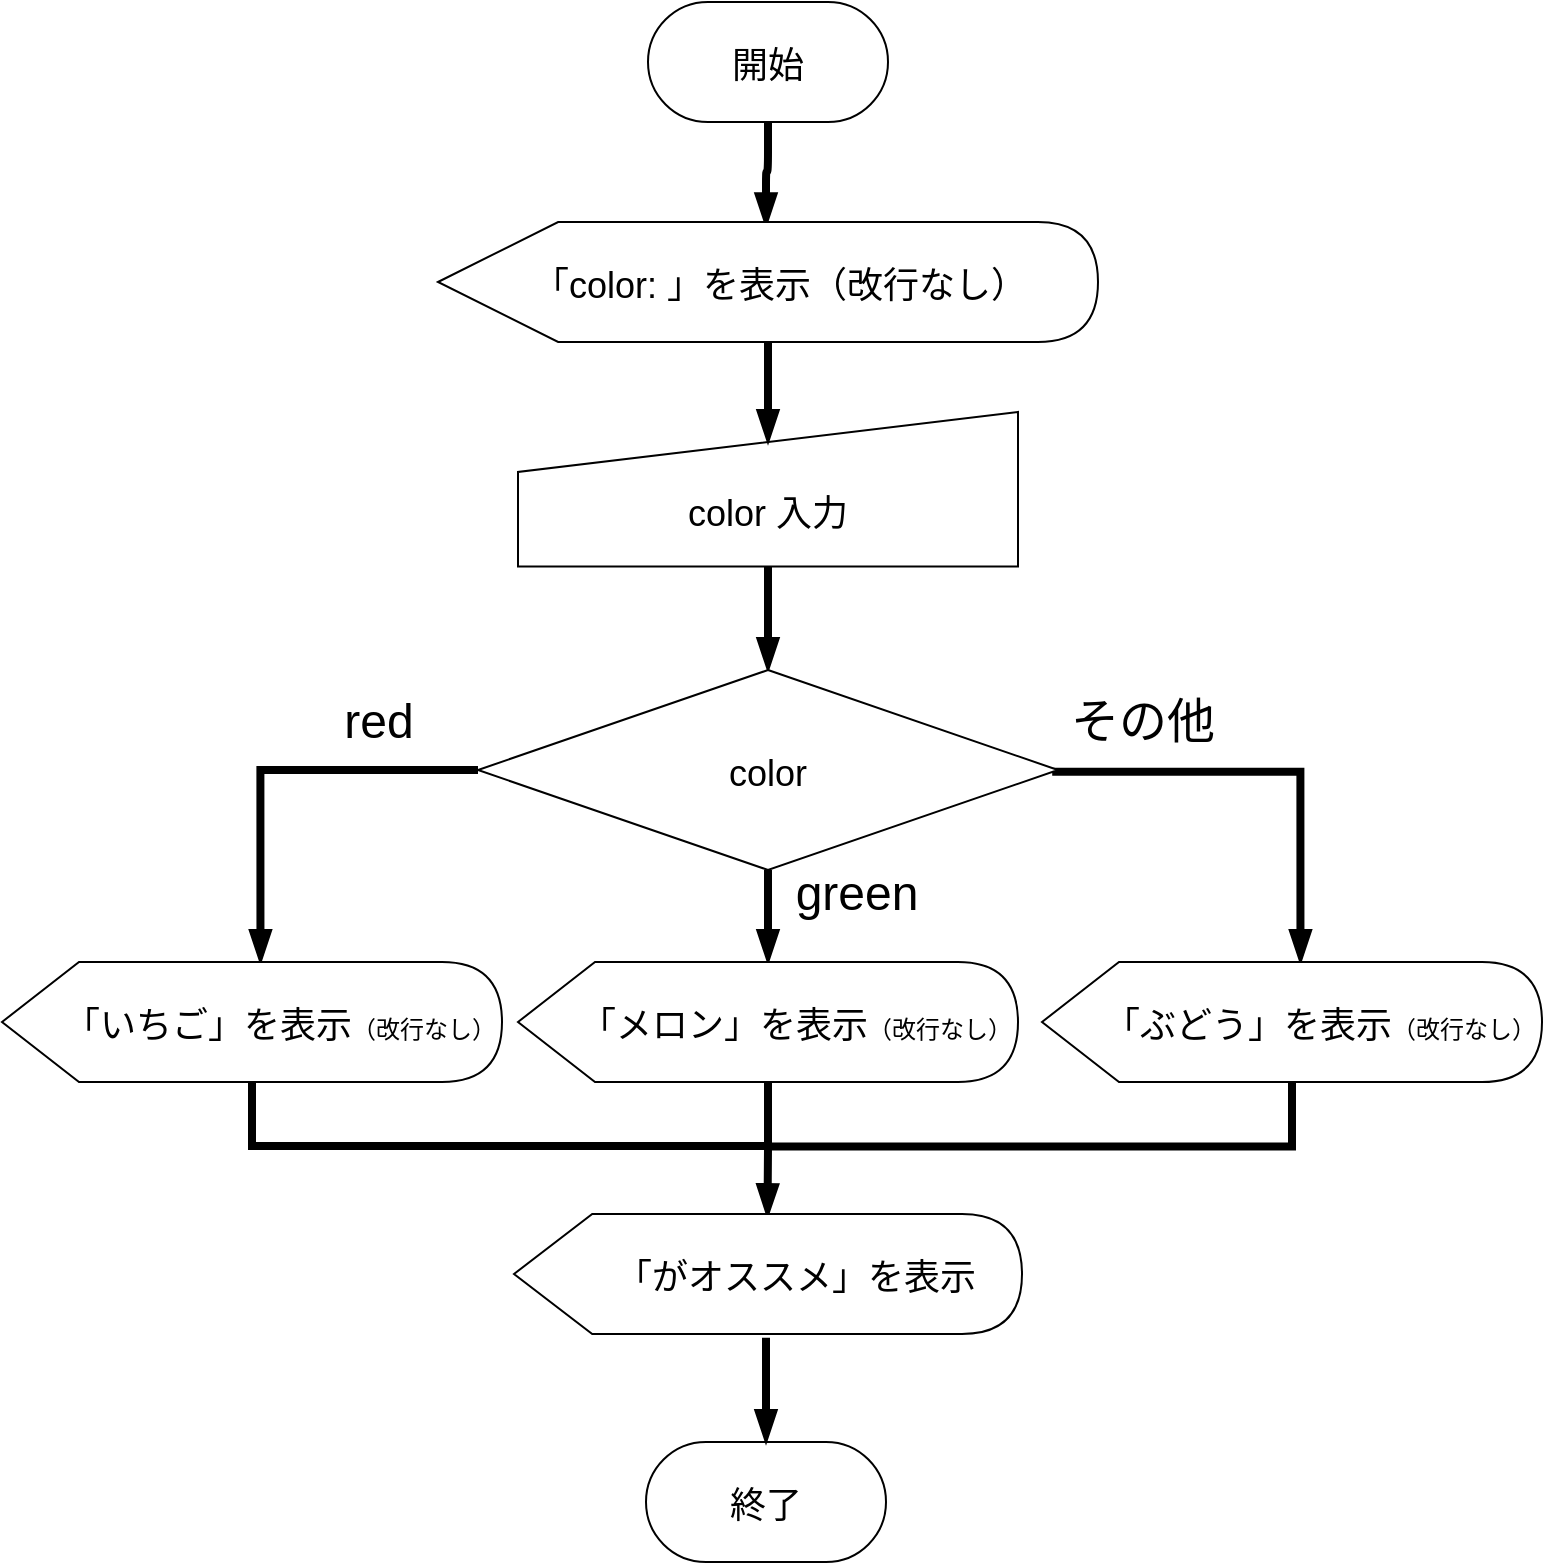 <mxfile>
    <diagram id="c4GTyKVFCKA0cYsm1K__" name="ページ1">
        <mxGraphModel dx="505" dy="400" grid="1" gridSize="10" guides="1" tooltips="1" connect="1" arrows="1" fold="1" page="1" pageScale="1" pageWidth="827" pageHeight="1169" math="0" shadow="0">
            <root>
                <mxCell id="0"/>
                <mxCell id="1" parent="0"/>
                <mxCell id="27" style="edgeStyle=orthogonalEdgeStyle;html=1;entryX=0.497;entryY=0.027;entryDx=0;entryDy=0;entryPerimeter=0;fontSize=24;endArrow=blockThin;endFill=1;strokeWidth=4;" parent="1" source="2" target="22" edge="1">
                    <mxGeometry relative="1" as="geometry"/>
                </mxCell>
                <mxCell id="2" value="&lt;font style=&quot;font-size: 18px;&quot;&gt;開始&lt;/font&gt;" style="rounded=1;whiteSpace=wrap;html=1;arcSize=50;fontSize=24;" parent="1" vertex="1">
                    <mxGeometry x="333" y="160" width="120" height="60" as="geometry"/>
                </mxCell>
                <mxCell id="14" style="edgeStyle=none;html=1;exitX=0.5;exitY=1;exitDx=0;exitDy=0;entryX=0.5;entryY=0;entryDx=0;entryDy=0;entryPerimeter=0;fontSize=20;endArrow=blockThin;endFill=1;strokeWidth=4;" parent="1" source="21" target="6" edge="1">
                    <mxGeometry relative="1" as="geometry">
                        <mxPoint x="393" y="453" as="sourcePoint"/>
                    </mxGeometry>
                </mxCell>
                <mxCell id="4" value="&lt;font style=&quot;font-size: 18px;&quot;&gt;終了&lt;/font&gt;" style="rounded=1;whiteSpace=wrap;html=1;arcSize=50;fontSize=24;" parent="1" vertex="1">
                    <mxGeometry x="332" y="880" width="120" height="60" as="geometry"/>
                </mxCell>
                <mxCell id="31" style="edgeStyle=orthogonalEdgeStyle;html=1;fontSize=19;endArrow=blockThin;endFill=1;strokeWidth=4;" parent="1" source="6" target="43" edge="1">
                    <mxGeometry relative="1" as="geometry">
                        <mxPoint x="388" y="630" as="targetPoint"/>
                    </mxGeometry>
                </mxCell>
                <mxCell id="36" style="edgeStyle=orthogonalEdgeStyle;rounded=0;html=1;entryX=0;entryY=0;entryDx=129.231;entryDy=0;entryPerimeter=0;fontSize=19;endArrow=blockThin;endFill=1;strokeWidth=4;exitX=0.99;exitY=0.509;exitDx=0;exitDy=0;exitPerimeter=0;" parent="1" source="6" target="44" edge="1">
                    <mxGeometry relative="1" as="geometry">
                        <mxPoint x="721.64" y="614.02" as="targetPoint"/>
                        <Array as="points">
                            <mxPoint x="659" y="545"/>
                        </Array>
                    </mxGeometry>
                </mxCell>
                <mxCell id="41" style="edgeStyle=orthogonalEdgeStyle;html=1;exitX=0;exitY=0.5;exitDx=0;exitDy=0;exitPerimeter=0;entryX=0;entryY=0;entryDx=129.231;entryDy=0;entryPerimeter=0;fontSize=18;strokeWidth=4;rounded=0;endArrow=blockThin;endFill=1;" parent="1" source="6" target="39" edge="1">
                    <mxGeometry relative="1" as="geometry"/>
                </mxCell>
                <mxCell id="6" value="&lt;font style=&quot;font-size: 18px;&quot;&gt;color&lt;/font&gt;" style="strokeWidth=1;html=1;shape=mxgraph.flowchart.decision;whiteSpace=wrap;fontSize=24;" parent="1" vertex="1">
                    <mxGeometry x="248" y="494" width="290" height="100" as="geometry"/>
                </mxCell>
                <mxCell id="21" value="&lt;font style=&quot;font-size: 18px;&quot;&gt;color 入力&lt;/font&gt;" style="shape=manualInput;whiteSpace=wrap;html=1;fontSize=24;spacingTop=20;strokeWidth=1;" parent="1" vertex="1">
                    <mxGeometry x="268" y="365" width="250" height="77.27" as="geometry"/>
                </mxCell>
                <mxCell id="25" style="edgeStyle=orthogonalEdgeStyle;html=1;fontSize=24;strokeWidth=4;endArrow=blockThin;endFill=1;" parent="1" source="22" edge="1">
                    <mxGeometry relative="1" as="geometry">
                        <mxPoint x="393" y="380" as="targetPoint"/>
                    </mxGeometry>
                </mxCell>
                <mxCell id="22" value="&lt;font style=&quot;font-size: 18px;&quot;&gt;「color: 」を表示&lt;font style=&quot;&quot;&gt;（改行なし）&lt;/font&gt;&lt;/font&gt;" style="shape=display;whiteSpace=wrap;html=1;fontSize=24;spacingLeft=12;strokeWidth=1;size=0.182;" parent="1" vertex="1">
                    <mxGeometry x="228" y="270" width="330" height="60" as="geometry"/>
                </mxCell>
                <mxCell id="32" style="edgeStyle=orthogonalEdgeStyle;html=1;entryX=0.5;entryY=0;entryDx=0;entryDy=0;fontSize=19;endArrow=blockThin;endFill=1;strokeWidth=4;exitX=0.496;exitY=1.032;exitDx=0;exitDy=0;exitPerimeter=0;" parent="1" source="46" target="4" edge="1">
                    <mxGeometry relative="1" as="geometry">
                        <mxPoint x="393" y="800.0" as="sourcePoint"/>
                    </mxGeometry>
                </mxCell>
                <mxCell id="37" value="green" style="text;html=1;align=center;verticalAlign=middle;resizable=0;points=[];autosize=1;strokeColor=none;fillColor=none;fontSize=24;" parent="1" vertex="1">
                    <mxGeometry x="397" y="586" width="80" height="40" as="geometry"/>
                </mxCell>
                <mxCell id="38" value="その他" style="text;html=1;align=center;verticalAlign=middle;resizable=0;points=[];autosize=1;strokeColor=none;fillColor=none;fontSize=24;" parent="1" vertex="1">
                    <mxGeometry x="530" y="500" width="100" height="40" as="geometry"/>
                </mxCell>
                <mxCell id="49" style="edgeStyle=orthogonalEdgeStyle;rounded=0;html=1;strokeWidth=4;fontSize=12;endArrow=none;endFill=0;" parent="1" source="39" edge="1">
                    <mxGeometry relative="1" as="geometry">
                        <mxPoint x="392.652" y="730.522" as="targetPoint"/>
                        <Array as="points">
                            <mxPoint x="135" y="732"/>
                            <mxPoint x="393" y="732"/>
                        </Array>
                    </mxGeometry>
                </mxCell>
                <mxCell id="39" value="&lt;font style=&quot;&quot;&gt;&lt;span style=&quot;font-size: 18px;&quot;&gt;「いちご」を表示&lt;/span&gt;&lt;font style=&quot;font-size: 12px;&quot;&gt;（改行なし）&lt;/font&gt;&lt;/font&gt;" style="shape=display;whiteSpace=wrap;html=1;fontSize=24;spacingLeft=28;strokeWidth=1;size=0.154;" parent="1" vertex="1">
                    <mxGeometry x="10" y="640" width="250" height="60" as="geometry"/>
                </mxCell>
                <mxCell id="42" value="red" style="text;html=1;align=center;verticalAlign=middle;resizable=0;points=[];autosize=1;strokeColor=none;fillColor=none;fontSize=24;" parent="1" vertex="1">
                    <mxGeometry x="168" y="500" width="60" height="40" as="geometry"/>
                </mxCell>
                <mxCell id="47" style="edgeStyle=orthogonalEdgeStyle;rounded=0;html=1;entryX=0.499;entryY=0.017;entryDx=0;entryDy=0;entryPerimeter=0;strokeWidth=4;fontSize=12;endArrow=blockThin;endFill=1;" parent="1" source="43" target="46" edge="1">
                    <mxGeometry relative="1" as="geometry"/>
                </mxCell>
                <mxCell id="43" value="&lt;font style=&quot;&quot;&gt;&lt;span style=&quot;font-size: 18px;&quot;&gt;「メロン」を表示&lt;/span&gt;&lt;font style=&quot;font-size: 12px;&quot;&gt;（改行なし）&lt;/font&gt;&lt;/font&gt;" style="shape=display;whiteSpace=wrap;html=1;fontSize=24;spacingLeft=28;strokeWidth=1;size=0.154;" parent="1" vertex="1">
                    <mxGeometry x="268" y="640" width="250" height="60" as="geometry"/>
                </mxCell>
                <mxCell id="48" style="edgeStyle=orthogonalEdgeStyle;rounded=0;html=1;strokeWidth=4;fontSize=12;endArrow=none;endFill=0;" parent="1" source="44" edge="1">
                    <mxGeometry relative="1" as="geometry">
                        <mxPoint x="393.522" y="732.261" as="targetPoint"/>
                        <Array as="points">
                            <mxPoint x="655" y="732"/>
                        </Array>
                    </mxGeometry>
                </mxCell>
                <mxCell id="44" value="&lt;font style=&quot;&quot;&gt;&lt;span style=&quot;font-size: 18px;&quot;&gt;「ぶどう」を表示&lt;/span&gt;&lt;font style=&quot;font-size: 12px;&quot;&gt;（改行なし）&lt;/font&gt;&lt;/font&gt;" style="shape=display;whiteSpace=wrap;html=1;fontSize=24;spacingLeft=28;strokeWidth=1;size=0.154;" parent="1" vertex="1">
                    <mxGeometry x="530" y="640" width="250" height="60" as="geometry"/>
                </mxCell>
                <mxCell id="46" value="&lt;font style=&quot;&quot;&gt;&lt;span style=&quot;font-size: 18px;&quot;&gt;「がオススメ」を表示&lt;/span&gt;&lt;/font&gt;" style="shape=display;whiteSpace=wrap;html=1;fontSize=24;spacingLeft=28;strokeWidth=1;size=0.154;" parent="1" vertex="1">
                    <mxGeometry x="266" y="766" width="254" height="60" as="geometry"/>
                </mxCell>
            </root>
        </mxGraphModel>
    </diagram>
</mxfile>